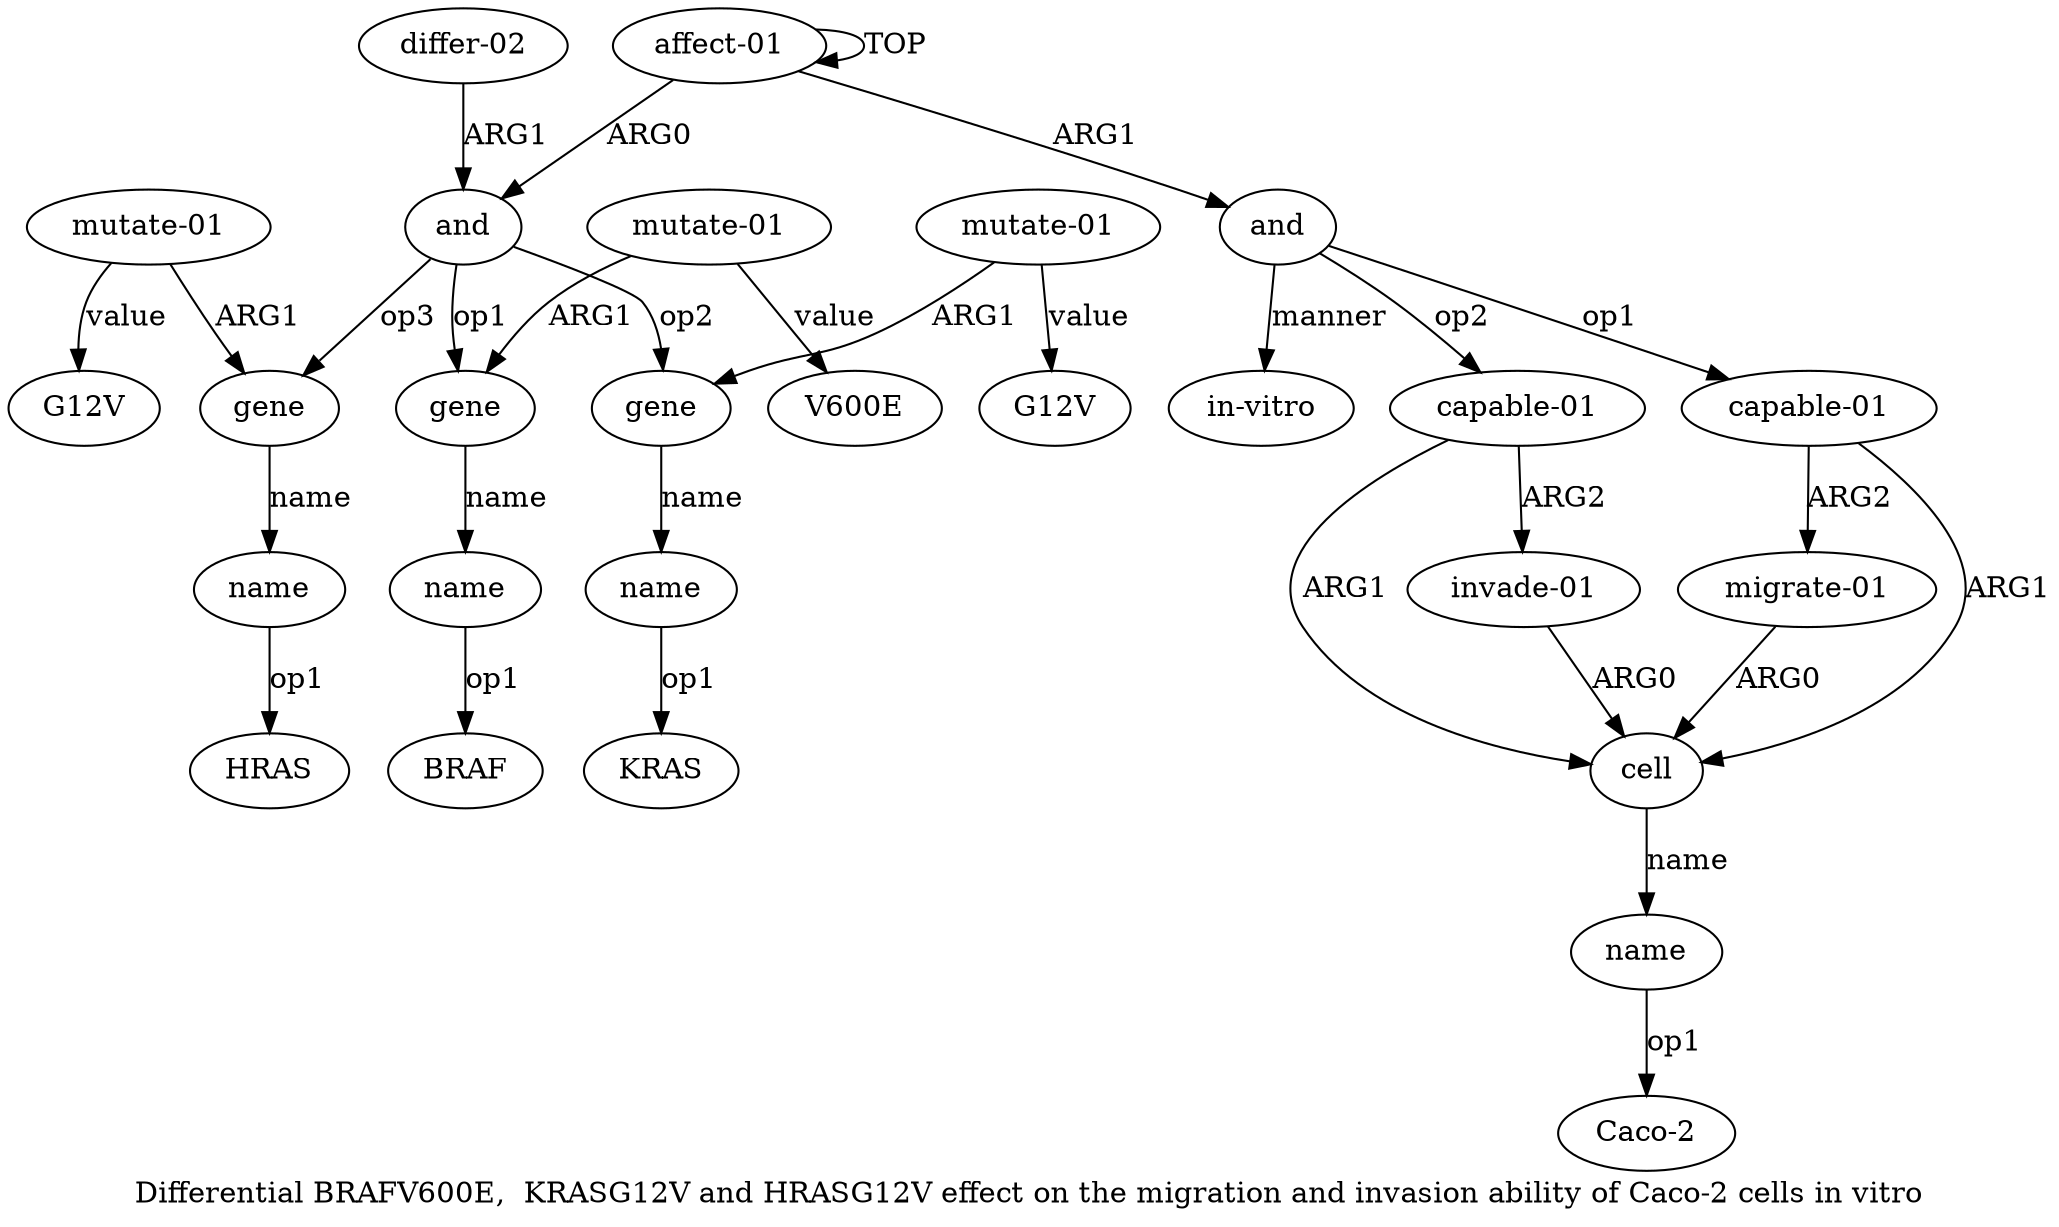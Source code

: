 digraph  {
	graph [label="Differential BRAFV600E,  KRASG12V and HRASG12V effect on the migration and invasion ability of Caco-2 cells in vitro"];
	node [label="\N"];
	"a10 G12V"	 [color=black,
		gold_ind=-1,
		gold_label=G12V,
		label=G12V,
		test_ind=-1,
		test_label=G12V];
	"a6 KRAS"	 [color=black,
		gold_ind=-1,
		gold_label=KRAS,
		label=KRAS,
		test_ind=-1,
		test_label=KRAS];
	"a4 V600E"	 [color=black,
		gold_ind=-1,
		gold_label=V600E,
		label=V600E,
		test_ind=-1,
		test_label=V600E];
	"a15 Caco-2"	 [color=black,
		gold_ind=-1,
		gold_label="Caco-2",
		label="Caco-2",
		test_ind=-1,
		test_label="Caco-2"];
	"a3 BRAF"	 [color=black,
		gold_ind=-1,
		gold_label=BRAF,
		label=BRAF,
		test_ind=-1,
		test_label=BRAF];
	"a7 G12V"	 [color=black,
		gold_ind=-1,
		gold_label=G12V,
		label=G12V,
		test_ind=-1,
		test_label=G12V];
	a15	 [color=black,
		gold_ind=15,
		gold_label=name,
		label=name,
		test_ind=15,
		test_label=name];
	a15 -> "a15 Caco-2" [key=0,
	color=black,
	gold_label=op1,
	label=op1,
	test_label=op1];
a14 [color=black,
	gold_ind=14,
	gold_label=cell,
	label=cell,
	test_ind=14,
	test_label=cell];
a14 -> a15 [key=0,
color=black,
gold_label=name,
label=name,
test_label=name];
a17 [color=black,
gold_ind=17,
gold_label="capable-01",
label="capable-01",
test_ind=17,
test_label="capable-01"];
a17 -> a14 [key=0,
color=black,
gold_label=ARG1,
label=ARG1,
test_label=ARG1];
a18 [color=black,
gold_ind=18,
gold_label="invade-01",
label="invade-01",
test_ind=18,
test_label="invade-01"];
a17 -> a18 [key=0,
color=black,
gold_label=ARG2,
label=ARG2,
test_label=ARG2];
a16 [color=black,
gold_ind=16,
gold_label="migrate-01",
label="migrate-01",
test_ind=16,
test_label="migrate-01"];
a16 -> a14 [key=0,
color=black,
gold_label=ARG0,
label=ARG0,
test_label=ARG0];
a11 [color=black,
gold_ind=11,
gold_label="differ-02",
label="differ-02",
test_ind=11,
test_label="differ-02"];
a1 [color=black,
gold_ind=1,
gold_label=and,
label=and,
test_ind=1,
test_label=and];
a11 -> a1 [key=0,
color=black,
gold_label=ARG1,
label=ARG1,
test_label=ARG1];
a10 [color=black,
gold_ind=10,
gold_label="mutate-01",
label="mutate-01",
test_ind=10,
test_label="mutate-01"];
a10 -> "a10 G12V" [key=0,
color=black,
gold_label=value,
label=value,
test_label=value];
a8 [color=black,
gold_ind=8,
gold_label=gene,
label=gene,
test_ind=8,
test_label=gene];
a10 -> a8 [key=0,
color=black,
gold_label=ARG1,
label=ARG1,
test_label=ARG1];
a13 [color=black,
gold_ind=13,
gold_label="capable-01",
label="capable-01",
test_ind=13,
test_label="capable-01"];
a13 -> a14 [key=0,
color=black,
gold_label=ARG1,
label=ARG1,
test_label=ARG1];
a13 -> a16 [key=0,
color=black,
gold_label=ARG2,
label=ARG2,
test_label=ARG2];
a12 [color=black,
gold_ind=12,
gold_label=and,
label=and,
test_ind=12,
test_label=and];
a12 -> a17 [key=0,
color=black,
gold_label=op2,
label=op2,
test_label=op2];
a12 -> a13 [key=0,
color=black,
gold_label=op1,
label=op1,
test_label=op1];
a19 [color=black,
gold_ind=19,
gold_label="in-vitro",
label="in-vitro",
test_ind=19,
test_label="in-vitro"];
a12 -> a19 [key=0,
color=black,
gold_label=manner,
label=manner,
test_label=manner];
a18 -> a14 [key=0,
color=black,
gold_label=ARG0,
label=ARG0,
test_label=ARG0];
a2 [color=black,
gold_ind=2,
gold_label=gene,
label=gene,
test_ind=2,
test_label=gene];
a1 -> a2 [key=0,
color=black,
gold_label=op1,
label=op1,
test_label=op1];
a5 [color=black,
gold_ind=5,
gold_label=gene,
label=gene,
test_ind=5,
test_label=gene];
a1 -> a5 [key=0,
color=black,
gold_label=op2,
label=op2,
test_label=op2];
a1 -> a8 [key=0,
color=black,
gold_label=op3,
label=op3,
test_label=op3];
a0 [color=black,
gold_ind=0,
gold_label="affect-01",
label="affect-01",
test_ind=0,
test_label="affect-01"];
a0 -> a12 [key=0,
color=black,
gold_label=ARG1,
label=ARG1,
test_label=ARG1];
a0 -> a1 [key=0,
color=black,
gold_label=ARG0,
label=ARG0,
test_label=ARG0];
a0 -> a0 [key=0,
color=black,
gold_label=TOP,
label=TOP,
test_label=TOP];
a3 [color=black,
gold_ind=3,
gold_label=name,
label=name,
test_ind=3,
test_label=name];
a3 -> "a3 BRAF" [key=0,
color=black,
gold_label=op1,
label=op1,
test_label=op1];
a2 -> a3 [key=0,
color=black,
gold_label=name,
label=name,
test_label=name];
a6 [color=black,
gold_ind=6,
gold_label=name,
label=name,
test_ind=6,
test_label=name];
a5 -> a6 [key=0,
color=black,
gold_label=name,
label=name,
test_label=name];
a4 [color=black,
gold_ind=4,
gold_label="mutate-01",
label="mutate-01",
test_ind=4,
test_label="mutate-01"];
a4 -> "a4 V600E" [key=0,
color=black,
gold_label=value,
label=value,
test_label=value];
a4 -> a2 [key=0,
color=black,
gold_label=ARG1,
label=ARG1,
test_label=ARG1];
a7 [color=black,
gold_ind=7,
gold_label="mutate-01",
label="mutate-01",
test_ind=7,
test_label="mutate-01"];
a7 -> "a7 G12V" [key=0,
color=black,
gold_label=value,
label=value,
test_label=value];
a7 -> a5 [key=0,
color=black,
gold_label=ARG1,
label=ARG1,
test_label=ARG1];
a6 -> "a6 KRAS" [key=0,
color=black,
gold_label=op1,
label=op1,
test_label=op1];
a9 [color=black,
gold_ind=9,
gold_label=name,
label=name,
test_ind=9,
test_label=name];
"a9 HRAS" [color=black,
gold_ind=-1,
gold_label=HRAS,
label=HRAS,
test_ind=-1,
test_label=HRAS];
a9 -> "a9 HRAS" [key=0,
color=black,
gold_label=op1,
label=op1,
test_label=op1];
a8 -> a9 [key=0,
color=black,
gold_label=name,
label=name,
test_label=name];
}
